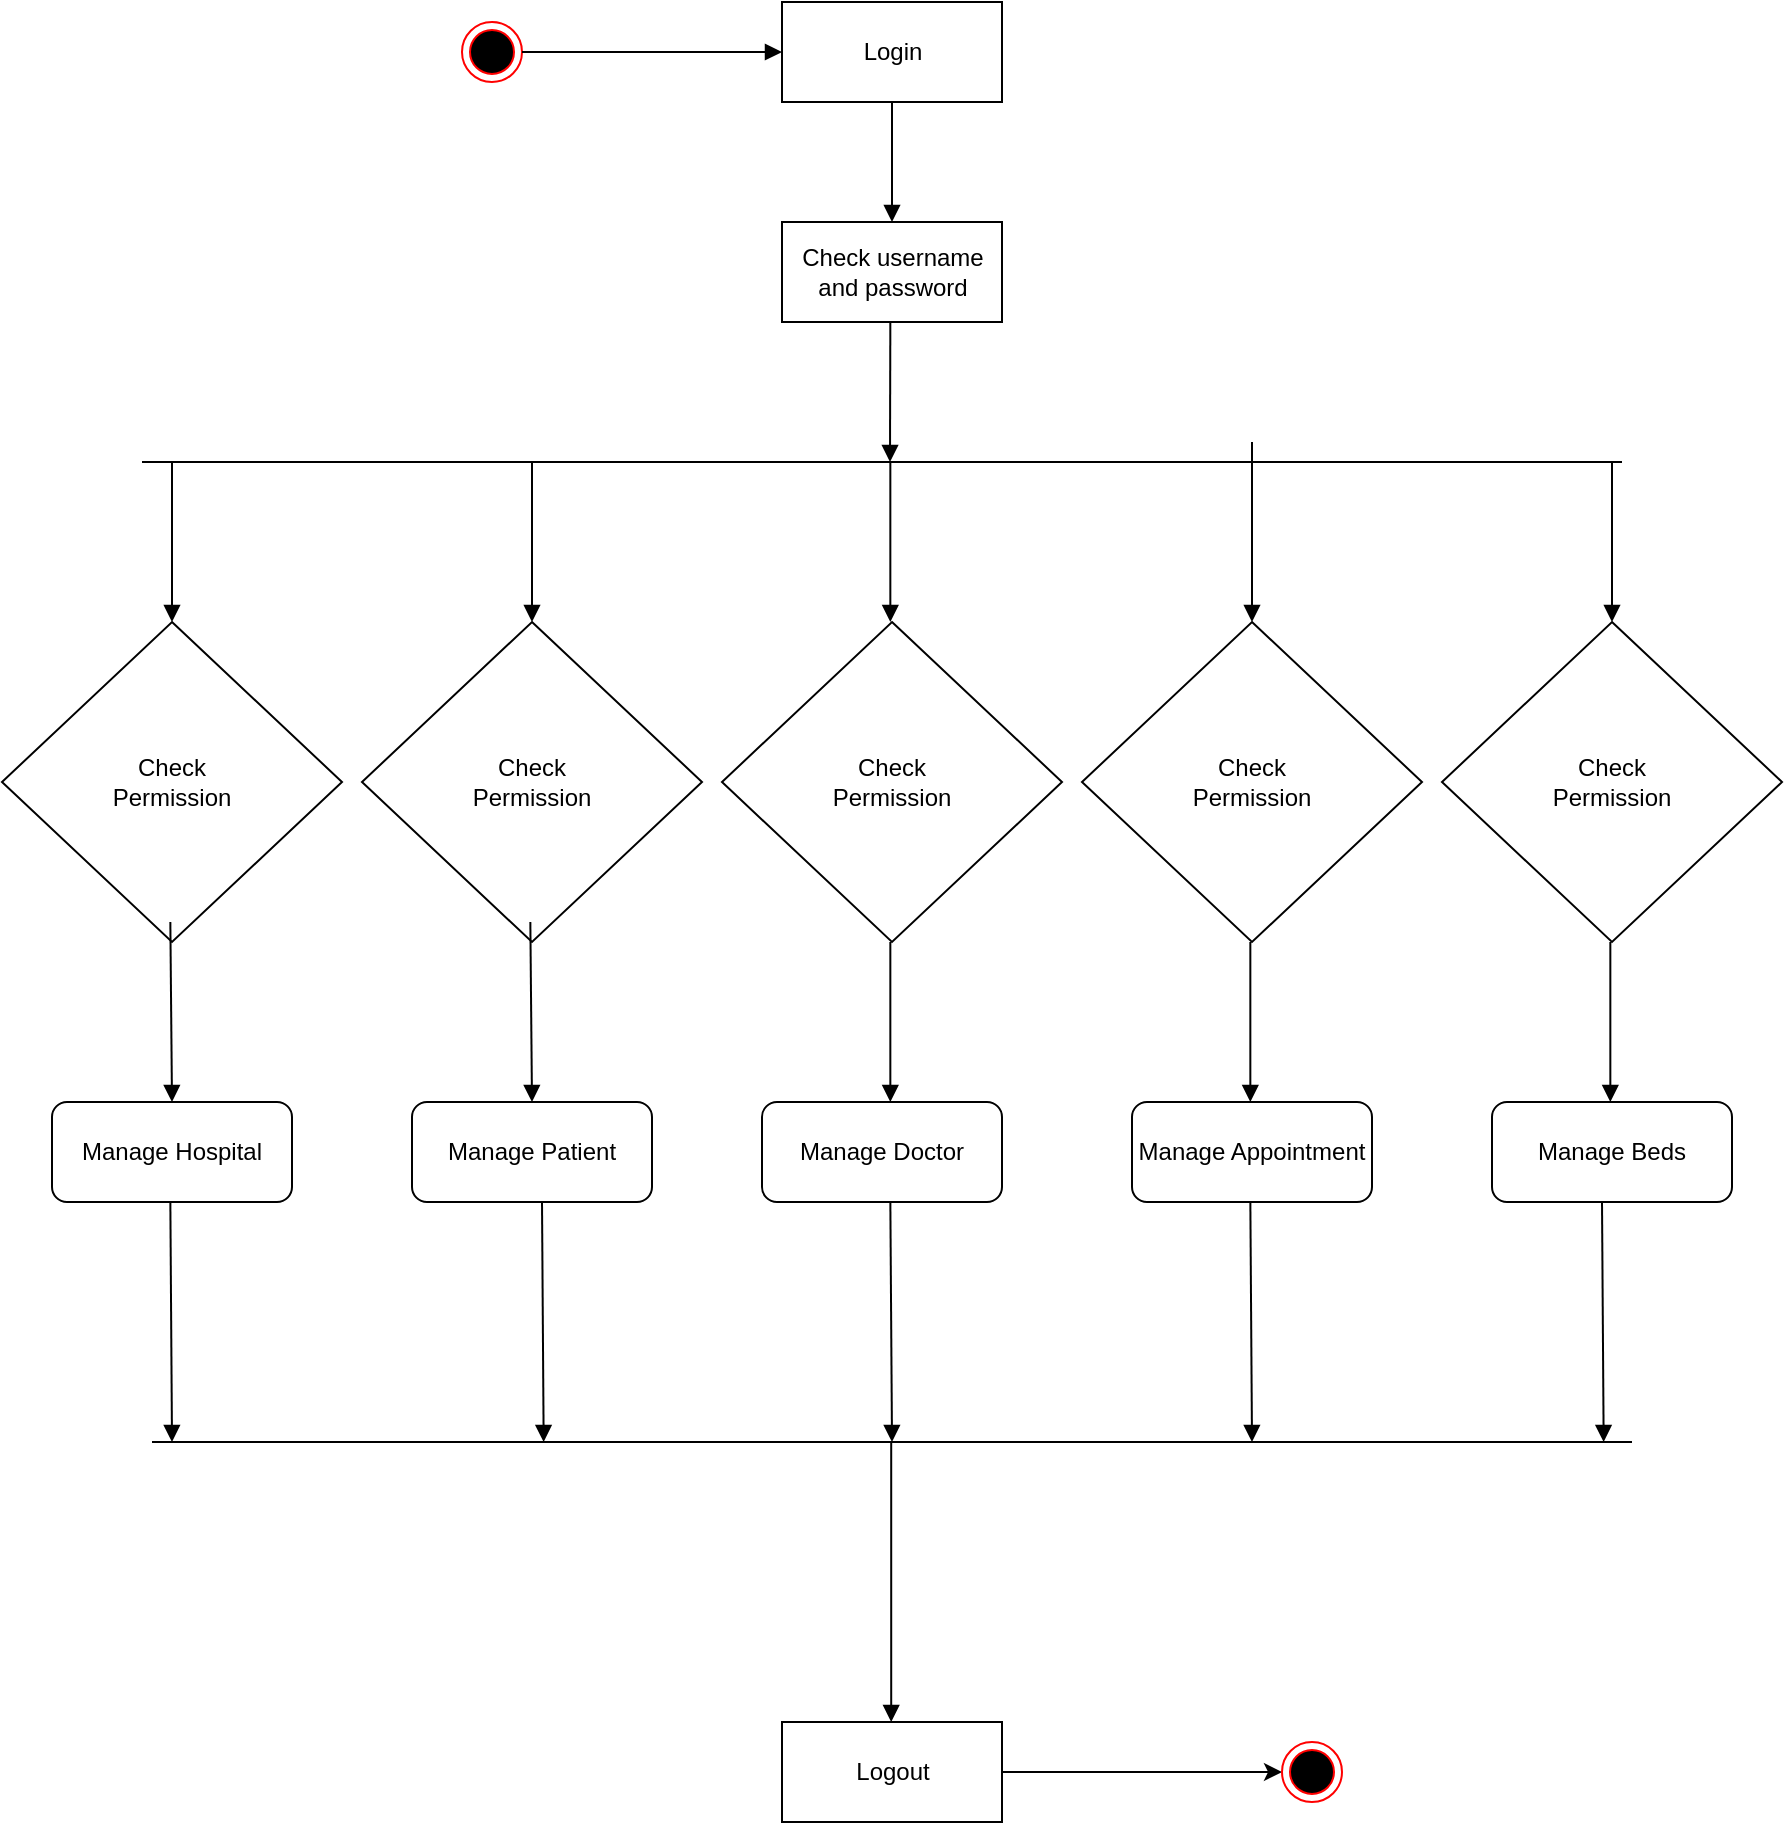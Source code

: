 <mxfile version="20.8.16" type="device"><diagram name="Page-1" id="7WcF_DYMJl3e4WJt9rsK"><mxGraphModel dx="2150" dy="1035" grid="1" gridSize="10" guides="1" tooltips="1" connect="1" arrows="1" fold="1" page="1" pageScale="1" pageWidth="850" pageHeight="1100" math="0" shadow="0"><root><mxCell id="0"/><mxCell id="1" parent="0"/><mxCell id="qsJoaoinysFBq4Y7aRcD-1" value="" style="ellipse;html=1;shape=endState;fillColor=#000000;strokeColor=#ff0000;" vertex="1" parent="1"><mxGeometry x="280" y="140" width="30" height="30" as="geometry"/></mxCell><mxCell id="qsJoaoinysFBq4Y7aRcD-2" value="" style="html=1;verticalAlign=bottom;endArrow=block;rounded=0;" edge="1" parent="1" source="qsJoaoinysFBq4Y7aRcD-1"><mxGeometry width="80" relative="1" as="geometry"><mxPoint x="310" y="155" as="sourcePoint"/><mxPoint x="440" y="155" as="targetPoint"/></mxGeometry></mxCell><mxCell id="qsJoaoinysFBq4Y7aRcD-3" value="Login" style="html=1;" vertex="1" parent="1"><mxGeometry x="440" y="130" width="110" height="50" as="geometry"/></mxCell><mxCell id="qsJoaoinysFBq4Y7aRcD-4" value="Check username&lt;br&gt;and password" style="html=1;" vertex="1" parent="1"><mxGeometry x="440" y="240" width="110" height="50" as="geometry"/></mxCell><mxCell id="qsJoaoinysFBq4Y7aRcD-5" value="" style="html=1;verticalAlign=bottom;endArrow=block;rounded=0;entryX=0.5;entryY=0;entryDx=0;entryDy=0;exitX=0.5;exitY=1;exitDx=0;exitDy=0;" edge="1" parent="1" source="qsJoaoinysFBq4Y7aRcD-3" target="qsJoaoinysFBq4Y7aRcD-4"><mxGeometry width="80" relative="1" as="geometry"><mxPoint x="320.0" y="165" as="sourcePoint"/><mxPoint x="450" y="165" as="targetPoint"/></mxGeometry></mxCell><mxCell id="qsJoaoinysFBq4Y7aRcD-6" value="" style="endArrow=none;html=1;rounded=0;" edge="1" parent="1"><mxGeometry width="50" height="50" relative="1" as="geometry"><mxPoint x="120" y="360" as="sourcePoint"/><mxPoint x="860" y="360" as="targetPoint"/></mxGeometry></mxCell><mxCell id="qsJoaoinysFBq4Y7aRcD-7" value="" style="html=1;verticalAlign=bottom;endArrow=block;rounded=0;exitX=0.5;exitY=1;exitDx=0;exitDy=0;" edge="1" parent="1"><mxGeometry width="80" relative="1" as="geometry"><mxPoint x="494.17" y="290" as="sourcePoint"/><mxPoint x="494" y="360" as="targetPoint"/></mxGeometry></mxCell><mxCell id="qsJoaoinysFBq4Y7aRcD-9" value="" style="html=1;verticalAlign=bottom;endArrow=block;rounded=0;entryX=0.5;entryY=0;entryDx=0;entryDy=0;" edge="1" parent="1" target="qsJoaoinysFBq4Y7aRcD-14"><mxGeometry width="80" relative="1" as="geometry"><mxPoint x="135" y="360" as="sourcePoint"/><mxPoint x="140" y="430" as="targetPoint"/></mxGeometry></mxCell><mxCell id="qsJoaoinysFBq4Y7aRcD-10" value="" style="html=1;verticalAlign=bottom;endArrow=block;rounded=0;entryX=0.5;entryY=0;entryDx=0;entryDy=0;" edge="1" parent="1" target="qsJoaoinysFBq4Y7aRcD-15"><mxGeometry width="80" relative="1" as="geometry"><mxPoint x="315" y="360" as="sourcePoint"/><mxPoint x="320" y="430" as="targetPoint"/></mxGeometry></mxCell><mxCell id="qsJoaoinysFBq4Y7aRcD-11" value="" style="html=1;verticalAlign=bottom;endArrow=block;rounded=0;" edge="1" parent="1"><mxGeometry width="80" relative="1" as="geometry"><mxPoint x="494.17" y="360" as="sourcePoint"/><mxPoint x="494.17" y="440" as="targetPoint"/></mxGeometry></mxCell><mxCell id="qsJoaoinysFBq4Y7aRcD-12" value="" style="html=1;verticalAlign=bottom;endArrow=block;rounded=0;entryX=0.5;entryY=0;entryDx=0;entryDy=0;" edge="1" parent="1" target="qsJoaoinysFBq4Y7aRcD-17"><mxGeometry width="80" relative="1" as="geometry"><mxPoint x="675" y="350" as="sourcePoint"/><mxPoint x="680" y="440" as="targetPoint"/></mxGeometry></mxCell><mxCell id="qsJoaoinysFBq4Y7aRcD-13" value="" style="html=1;verticalAlign=bottom;endArrow=block;rounded=0;entryX=0.5;entryY=0;entryDx=0;entryDy=0;" edge="1" parent="1" target="qsJoaoinysFBq4Y7aRcD-18"><mxGeometry width="80" relative="1" as="geometry"><mxPoint x="855" y="360" as="sourcePoint"/><mxPoint x="848" y="440" as="targetPoint"/></mxGeometry></mxCell><mxCell id="qsJoaoinysFBq4Y7aRcD-14" value="Check&lt;br&gt;Permission" style="rhombus;whiteSpace=wrap;html=1;" vertex="1" parent="1"><mxGeometry x="50" y="440" width="170" height="160" as="geometry"/></mxCell><mxCell id="qsJoaoinysFBq4Y7aRcD-15" value="Check&lt;br&gt;Permission" style="rhombus;whiteSpace=wrap;html=1;" vertex="1" parent="1"><mxGeometry x="230" y="440" width="170" height="160" as="geometry"/></mxCell><mxCell id="qsJoaoinysFBq4Y7aRcD-16" value="Check&lt;br&gt;Permission" style="rhombus;whiteSpace=wrap;html=1;" vertex="1" parent="1"><mxGeometry x="410" y="440" width="170" height="160" as="geometry"/></mxCell><mxCell id="qsJoaoinysFBq4Y7aRcD-17" value="Check&lt;br&gt;Permission" style="rhombus;whiteSpace=wrap;html=1;" vertex="1" parent="1"><mxGeometry x="590" y="440" width="170" height="160" as="geometry"/></mxCell><mxCell id="qsJoaoinysFBq4Y7aRcD-18" value="Check&lt;br&gt;Permission" style="rhombus;whiteSpace=wrap;html=1;" vertex="1" parent="1"><mxGeometry x="770" y="440" width="170" height="160" as="geometry"/></mxCell><mxCell id="qsJoaoinysFBq4Y7aRcD-19" value="" style="html=1;verticalAlign=bottom;endArrow=block;rounded=0;entryX=0.5;entryY=0;entryDx=0;entryDy=0;" edge="1" parent="1" target="qsJoaoinysFBq4Y7aRcD-27"><mxGeometry width="80" relative="1" as="geometry"><mxPoint x="134.17" y="590" as="sourcePoint"/><mxPoint x="134" y="670" as="targetPoint"/></mxGeometry></mxCell><mxCell id="qsJoaoinysFBq4Y7aRcD-20" value="" style="html=1;verticalAlign=bottom;endArrow=block;rounded=0;entryX=0.5;entryY=0;entryDx=0;entryDy=0;" edge="1" parent="1" target="qsJoaoinysFBq4Y7aRcD-31"><mxGeometry width="80" relative="1" as="geometry"><mxPoint x="314.17" y="590" as="sourcePoint"/><mxPoint x="314.17" y="670" as="targetPoint"/></mxGeometry></mxCell><mxCell id="qsJoaoinysFBq4Y7aRcD-21" value="" style="html=1;verticalAlign=bottom;endArrow=block;rounded=0;entryX=0.5;entryY=0;entryDx=0;entryDy=0;" edge="1" parent="1"><mxGeometry width="80" relative="1" as="geometry"><mxPoint x="854.17" y="600" as="sourcePoint"/><mxPoint x="854.17" y="680" as="targetPoint"/></mxGeometry></mxCell><mxCell id="qsJoaoinysFBq4Y7aRcD-23" value="" style="html=1;verticalAlign=bottom;endArrow=block;rounded=0;entryX=0.5;entryY=0;entryDx=0;entryDy=0;" edge="1" parent="1"><mxGeometry width="80" relative="1" as="geometry"><mxPoint x="674.17" y="600" as="sourcePoint"/><mxPoint x="674.17" y="680" as="targetPoint"/></mxGeometry></mxCell><mxCell id="qsJoaoinysFBq4Y7aRcD-26" value="" style="html=1;verticalAlign=bottom;endArrow=block;rounded=0;entryX=0.5;entryY=0;entryDx=0;entryDy=0;" edge="1" parent="1"><mxGeometry width="80" relative="1" as="geometry"><mxPoint x="494.17" y="600" as="sourcePoint"/><mxPoint x="494.17" y="680" as="targetPoint"/></mxGeometry></mxCell><mxCell id="qsJoaoinysFBq4Y7aRcD-27" value="Manage Hospital" style="rounded=1;whiteSpace=wrap;html=1;" vertex="1" parent="1"><mxGeometry x="75" y="680" width="120" height="50" as="geometry"/></mxCell><mxCell id="qsJoaoinysFBq4Y7aRcD-28" value="Manage Beds" style="rounded=1;whiteSpace=wrap;html=1;" vertex="1" parent="1"><mxGeometry x="795" y="680" width="120" height="50" as="geometry"/></mxCell><mxCell id="qsJoaoinysFBq4Y7aRcD-29" value="Manage Appointment" style="rounded=1;whiteSpace=wrap;html=1;" vertex="1" parent="1"><mxGeometry x="615" y="680" width="120" height="50" as="geometry"/></mxCell><mxCell id="qsJoaoinysFBq4Y7aRcD-30" value="Manage Doctor" style="rounded=1;whiteSpace=wrap;html=1;" vertex="1" parent="1"><mxGeometry x="430" y="680" width="120" height="50" as="geometry"/></mxCell><mxCell id="qsJoaoinysFBq4Y7aRcD-31" value="Manage Patient" style="rounded=1;whiteSpace=wrap;html=1;" vertex="1" parent="1"><mxGeometry x="255" y="680" width="120" height="50" as="geometry"/></mxCell><mxCell id="qsJoaoinysFBq4Y7aRcD-32" value="" style="endArrow=none;html=1;rounded=0;" edge="1" parent="1"><mxGeometry width="50" height="50" relative="1" as="geometry"><mxPoint x="125" y="850" as="sourcePoint"/><mxPoint x="865" y="850" as="targetPoint"/></mxGeometry></mxCell><mxCell id="qsJoaoinysFBq4Y7aRcD-33" value="" style="html=1;verticalAlign=bottom;endArrow=block;rounded=0;" edge="1" parent="1"><mxGeometry width="80" relative="1" as="geometry"><mxPoint x="134.17" y="730" as="sourcePoint"/><mxPoint x="135" y="850" as="targetPoint"/></mxGeometry></mxCell><mxCell id="qsJoaoinysFBq4Y7aRcD-34" value="" style="html=1;verticalAlign=bottom;endArrow=block;rounded=0;" edge="1" parent="1"><mxGeometry width="80" relative="1" as="geometry"><mxPoint x="850.0" y="730.0" as="sourcePoint"/><mxPoint x="850.83" y="850.0" as="targetPoint"/></mxGeometry></mxCell><mxCell id="qsJoaoinysFBq4Y7aRcD-35" value="" style="html=1;verticalAlign=bottom;endArrow=block;rounded=0;" edge="1" parent="1"><mxGeometry width="80" relative="1" as="geometry"><mxPoint x="674.17" y="730.0" as="sourcePoint"/><mxPoint x="675" y="850.0" as="targetPoint"/></mxGeometry></mxCell><mxCell id="qsJoaoinysFBq4Y7aRcD-36" value="" style="html=1;verticalAlign=bottom;endArrow=block;rounded=0;" edge="1" parent="1"><mxGeometry width="80" relative="1" as="geometry"><mxPoint x="494.17" y="730.0" as="sourcePoint"/><mxPoint x="495" y="850.0" as="targetPoint"/></mxGeometry></mxCell><mxCell id="qsJoaoinysFBq4Y7aRcD-37" value="" style="html=1;verticalAlign=bottom;endArrow=block;rounded=0;" edge="1" parent="1"><mxGeometry width="80" relative="1" as="geometry"><mxPoint x="320.0" y="730.0" as="sourcePoint"/><mxPoint x="320.83" y="850.0" as="targetPoint"/></mxGeometry></mxCell><mxCell id="qsJoaoinysFBq4Y7aRcD-38" value="" style="html=1;verticalAlign=bottom;endArrow=block;rounded=0;" edge="1" parent="1"><mxGeometry width="80" relative="1" as="geometry"><mxPoint x="494.6" y="850" as="sourcePoint"/><mxPoint x="494.6" y="990" as="targetPoint"/></mxGeometry></mxCell><mxCell id="qsJoaoinysFBq4Y7aRcD-41" style="edgeStyle=orthogonalEdgeStyle;rounded=0;orthogonalLoop=1;jettySize=auto;html=1;exitX=1;exitY=0.5;exitDx=0;exitDy=0;" edge="1" parent="1" source="qsJoaoinysFBq4Y7aRcD-39" target="qsJoaoinysFBq4Y7aRcD-40"><mxGeometry relative="1" as="geometry"/></mxCell><mxCell id="qsJoaoinysFBq4Y7aRcD-39" value="Logout" style="html=1;" vertex="1" parent="1"><mxGeometry x="440" y="990" width="110" height="50" as="geometry"/></mxCell><mxCell id="qsJoaoinysFBq4Y7aRcD-40" value="" style="ellipse;html=1;shape=endState;fillColor=#000000;strokeColor=#ff0000;" vertex="1" parent="1"><mxGeometry x="690" y="1000" width="30" height="30" as="geometry"/></mxCell></root></mxGraphModel></diagram></mxfile>